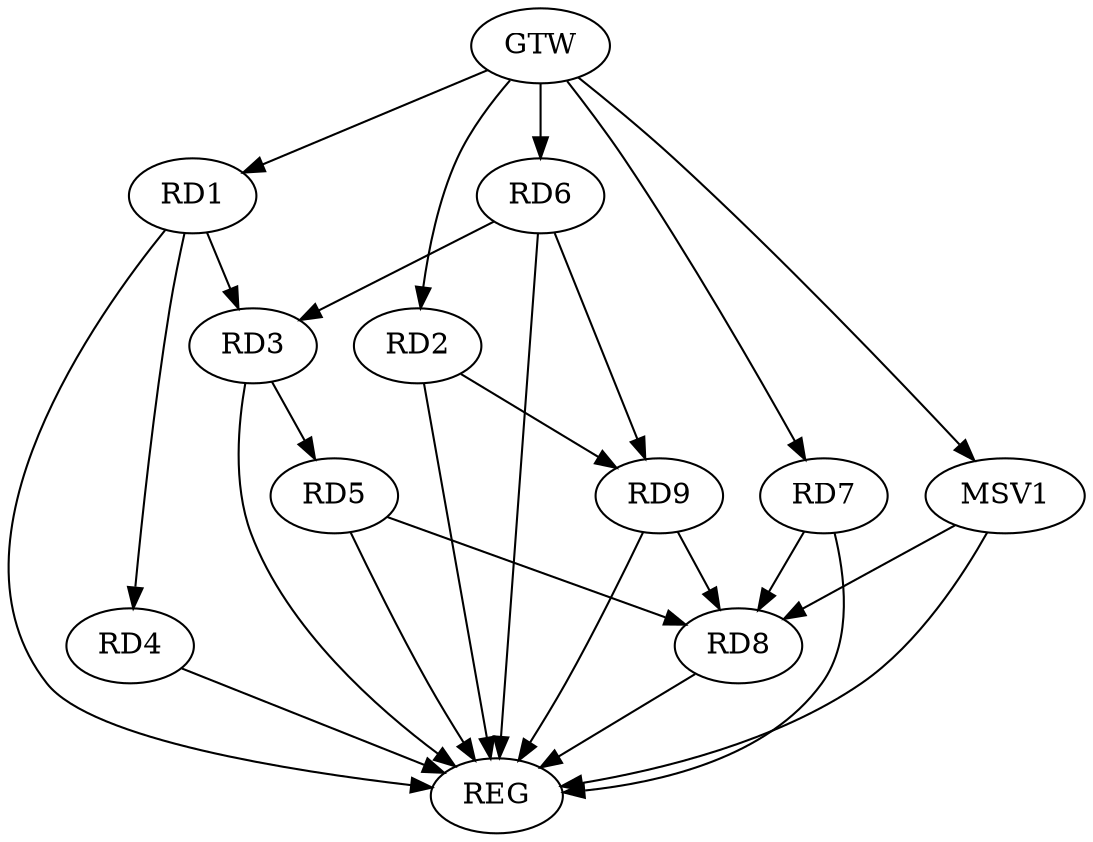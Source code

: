 strict digraph G {
  RD1 [ label="RD1" ];
  RD2 [ label="RD2" ];
  RD3 [ label="RD3" ];
  RD4 [ label="RD4" ];
  RD5 [ label="RD5" ];
  RD6 [ label="RD6" ];
  RD7 [ label="RD7" ];
  RD8 [ label="RD8" ];
  RD9 [ label="RD9" ];
  GTW [ label="GTW" ];
  REG [ label="REG" ];
  MSV1 [ label="MSV1" ];
  RD1 -> RD3;
  RD1 -> RD4;
  RD2 -> RD9;
  RD3 -> RD5;
  RD6 -> RD3;
  RD5 -> RD8;
  RD6 -> RD9;
  RD7 -> RD8;
  RD9 -> RD8;
  GTW -> RD1;
  GTW -> RD2;
  GTW -> RD6;
  GTW -> RD7;
  RD1 -> REG;
  RD2 -> REG;
  RD3 -> REG;
  RD4 -> REG;
  RD5 -> REG;
  RD6 -> REG;
  RD7 -> REG;
  RD8 -> REG;
  RD9 -> REG;
  MSV1 -> RD8;
  GTW -> MSV1;
  MSV1 -> REG;
}
